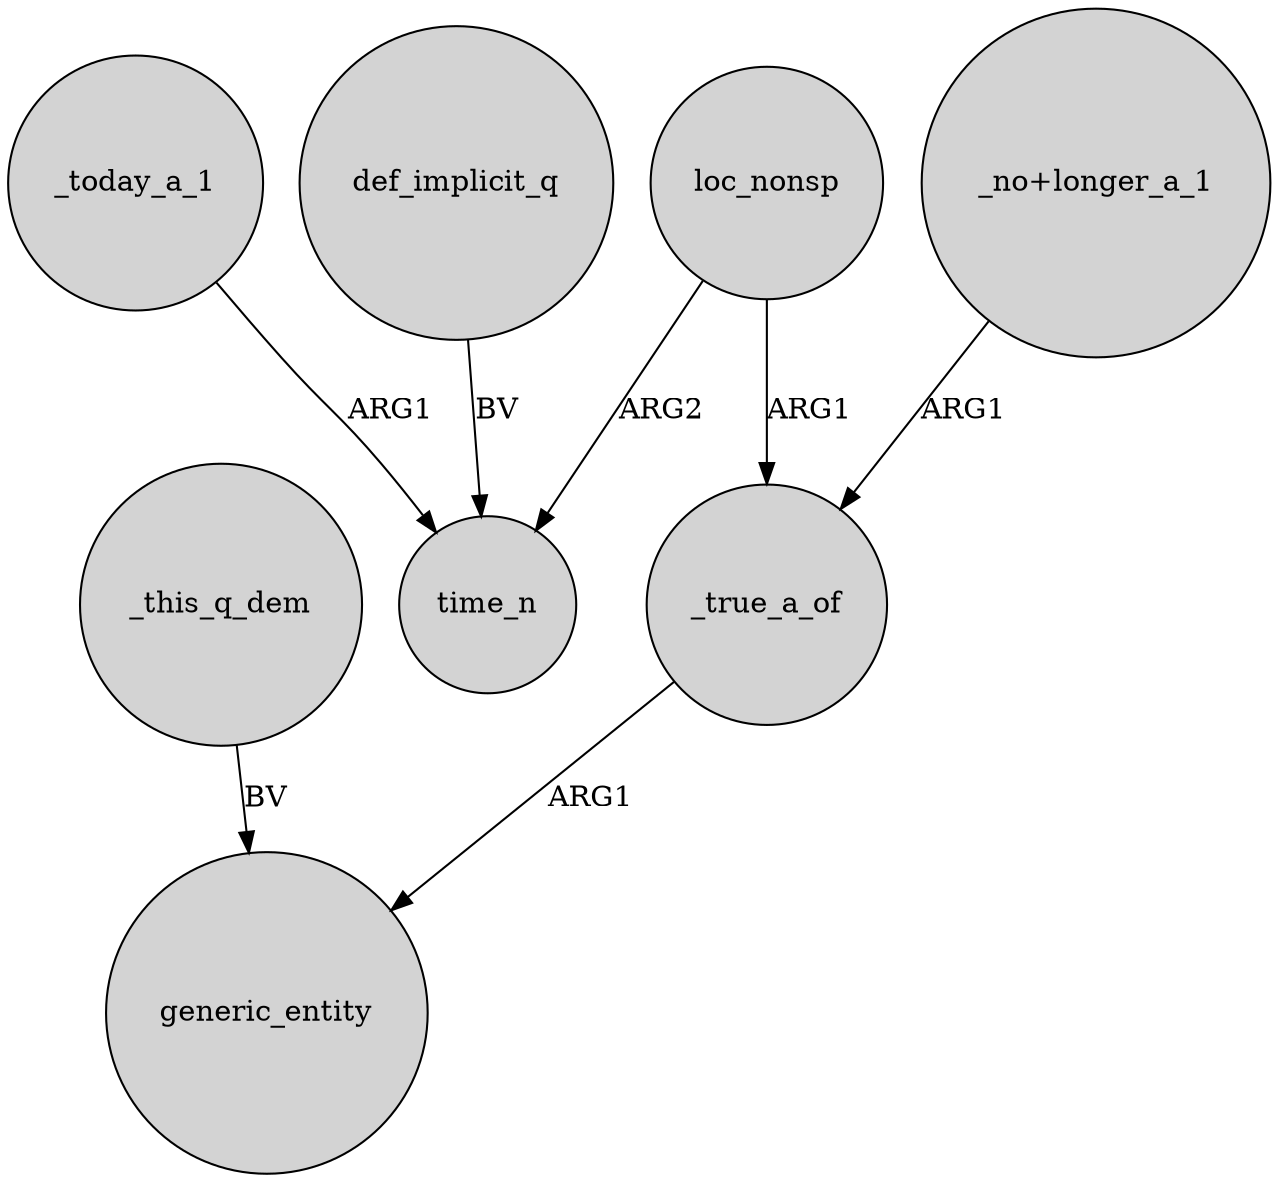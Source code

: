 digraph {
	node [shape=circle style=filled]
	_this_q_dem -> generic_entity [label=BV]
	loc_nonsp -> _true_a_of [label=ARG1]
	_today_a_1 -> time_n [label=ARG1]
	loc_nonsp -> time_n [label=ARG2]
	_true_a_of -> generic_entity [label=ARG1]
	def_implicit_q -> time_n [label=BV]
	"_no+longer_a_1" -> _true_a_of [label=ARG1]
}
